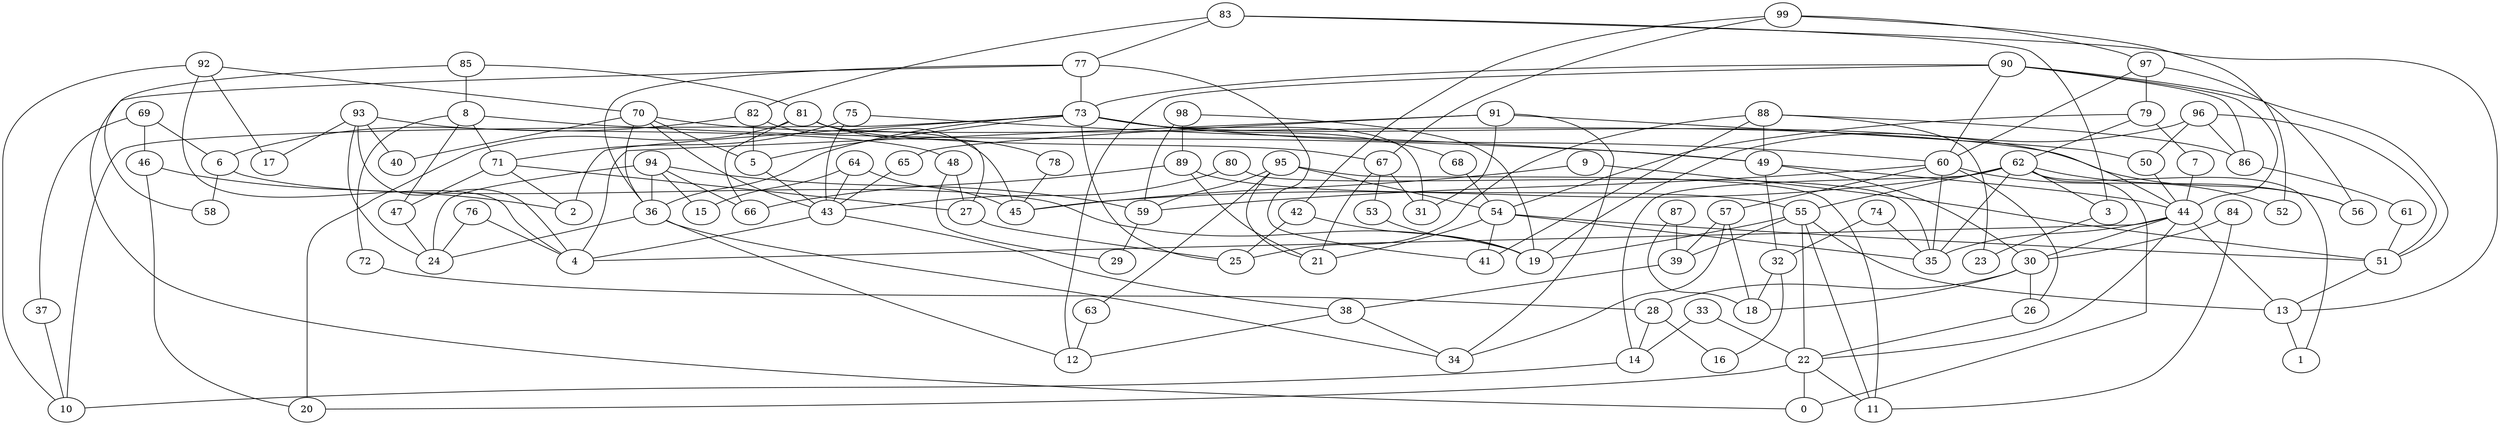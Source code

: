 digraph GG_graph {

subgraph G_graph {
edge [color = black]
"53" -> "19" [dir = none]
"64" -> "45" [dir = none]
"64" -> "43" [dir = none]
"64" -> "15" [dir = none]
"63" -> "12" [dir = none]
"6" -> "19" [dir = none]
"6" -> "58" [dir = none]
"33" -> "22" [dir = none]
"33" -> "14" [dir = none]
"36" -> "34" [dir = none]
"36" -> "24" [dir = none]
"36" -> "12" [dir = none]
"83" -> "3" [dir = none]
"83" -> "82" [dir = none]
"83" -> "13" [dir = none]
"83" -> "77" [dir = none]
"86" -> "61" [dir = none]
"30" -> "18" [dir = none]
"30" -> "28" [dir = none]
"30" -> "26" [dir = none]
"84" -> "30" [dir = none]
"84" -> "11" [dir = none]
"43" -> "4" [dir = none]
"43" -> "38" [dir = none]
"96" -> "19" [dir = none]
"96" -> "50" [dir = none]
"96" -> "51" [dir = none]
"96" -> "86" [dir = none]
"47" -> "24" [dir = none]
"91" -> "4" [dir = none]
"91" -> "31" [dir = none]
"91" -> "34" [dir = none]
"91" -> "50" [dir = none]
"91" -> "65" [dir = none]
"90" -> "12" [dir = none]
"90" -> "60" [dir = none]
"90" -> "73" [dir = none]
"90" -> "86" [dir = none]
"90" -> "44" [dir = none]
"26" -> "22" [dir = none]
"50" -> "44" [dir = none]
"59" -> "29" [dir = none]
"67" -> "31" [dir = none]
"67" -> "53" [dir = none]
"67" -> "21" [dir = none]
"54" -> "21" [dir = none]
"54" -> "41" [dir = none]
"54" -> "35" [dir = none]
"54" -> "51" [dir = none]
"98" -> "19" [dir = none]
"98" -> "59" [dir = none]
"98" -> "89" [dir = none]
"89" -> "55" [dir = none]
"89" -> "21" [dir = none]
"89" -> "66" [dir = none]
"82" -> "6" [dir = none]
"82" -> "45" [dir = none]
"82" -> "5" [dir = none]
"61" -> "51" [dir = none]
"38" -> "34" [dir = none]
"38" -> "12" [dir = none]
"39" -> "38" [dir = none]
"95" -> "54" [dir = none]
"95" -> "59" [dir = none]
"95" -> "11" [dir = none]
"95" -> "21" [dir = none]
"95" -> "63" [dir = none]
"81" -> "66" [dir = none]
"81" -> "67" [dir = none]
"81" -> "27" [dir = none]
"81" -> "78" [dir = none]
"81" -> "20" [dir = none]
"69" -> "46" [dir = none]
"69" -> "6" [dir = none]
"69" -> "37" [dir = none]
"87" -> "18" [dir = none]
"87" -> "39" [dir = none]
"3" -> "23" [dir = none]
"55" -> "11" [dir = none]
"55" -> "13" [dir = none]
"55" -> "19" [dir = none]
"55" -> "22" [dir = none]
"62" -> "56" [dir = none]
"62" -> "0" [dir = none]
"62" -> "55" [dir = none]
"62" -> "14" [dir = none]
"62" -> "35" [dir = none]
"62" -> "45" [dir = none]
"62" -> "1" [dir = none]
"62" -> "3" [dir = none]
"74" -> "35" [dir = none]
"74" -> "32" [dir = none]
"13" -> "1" [dir = none]
"78" -> "45" [dir = none]
"28" -> "14" [dir = none]
"28" -> "16" [dir = none]
"51" -> "13" [dir = none]
"60" -> "59" [dir = none]
"60" -> "35" [dir = none]
"60" -> "26" [dir = none]
"60" -> "52" [dir = none]
"60" -> "57" [dir = none]
"57" -> "34" [dir = none]
"57" -> "39" [dir = none]
"57" -> "18" [dir = none]
"73" -> "2" [dir = none]
"73" -> "10" [dir = none]
"73" -> "36" [dir = none]
"73" -> "44" [dir = none]
"73" -> "60" [dir = none]
"73" -> "5" [dir = none]
"73" -> "68" [dir = none]
"73" -> "25" [dir = none]
"73" -> "31" [dir = none]
"97" -> "79" [dir = none]
"97" -> "60" [dir = none]
"97" -> "56" [dir = none]
"99" -> "42" [dir = none]
"99" -> "97" [dir = none]
"99" -> "67" [dir = none]
"99" -> "52" [dir = none]
"79" -> "54" [dir = none]
"79" -> "62" [dir = none]
"79" -> "7" [dir = none]
"68" -> "54" [dir = none]
"72" -> "28" [dir = none]
"5" -> "43" [dir = none]
"85" -> "58" [dir = none]
"85" -> "8" [dir = none]
"85" -> "81" [dir = none]
"22" -> "11" [dir = none]
"22" -> "20" [dir = none]
"22" -> "0" [dir = none]
"9" -> "51" [dir = none]
"9" -> "45" [dir = none]
"93" -> "4" [dir = none]
"93" -> "24" [dir = none]
"93" -> "40" [dir = none]
"93" -> "17" [dir = none]
"93" -> "48" [dir = none]
"76" -> "4" [dir = none]
"76" -> "24" [dir = none]
"77" -> "0" [dir = none]
"77" -> "73" [dir = none]
"77" -> "36" [dir = none]
"77" -> "41" [dir = none]
"46" -> "20" [dir = none]
"46" -> "2" [dir = none]
"37" -> "10" [dir = none]
"71" -> "47" [dir = none]
"71" -> "27" [dir = none]
"71" -> "2" [dir = none]
"92" -> "4" [dir = none]
"92" -> "17" [dir = none]
"92" -> "70" [dir = none]
"92" -> "10" [dir = none]
"32" -> "16" [dir = none]
"32" -> "18" [dir = none]
"14" -> "10" [dir = none]
"70" -> "5" [dir = none]
"70" -> "43" [dir = none]
"70" -> "40" [dir = none]
"70" -> "36" [dir = none]
"70" -> "56" [dir = none]
"75" -> "43" [dir = none]
"75" -> "49" [dir = none]
"75" -> "71" [dir = none]
"48" -> "29" [dir = none]
"48" -> "27" [dir = none]
"88" -> "25" [dir = none]
"88" -> "41" [dir = none]
"88" -> "86" [dir = none]
"88" -> "49" [dir = none]
"88" -> "23" [dir = none]
"49" -> "32" [dir = none]
"49" -> "44" [dir = none]
"49" -> "30" [dir = none]
"42" -> "19" [dir = none]
"42" -> "25" [dir = none]
"80" -> "43" [dir = none]
"80" -> "35" [dir = none]
"94" -> "15" [dir = none]
"94" -> "36" [dir = none]
"94" -> "59" [dir = none]
"94" -> "24" [dir = none]
"94" -> "66" [dir = none]
"8" -> "71" [dir = none]
"8" -> "72" [dir = none]
"8" -> "49" [dir = none]
"8" -> "47" [dir = none]
"44" -> "13" [dir = none]
"44" -> "22" [dir = none]
"44" -> "30" [dir = none]
"44" -> "35" [dir = none]
"44" -> "4" [dir = none]
"27" -> "25" [dir = none]
"65" -> "43" [dir = none]
"7" -> "44" [dir = none]
"90" -> "51" [dir = none]
"55" -> "39" [dir = none]
}

}
